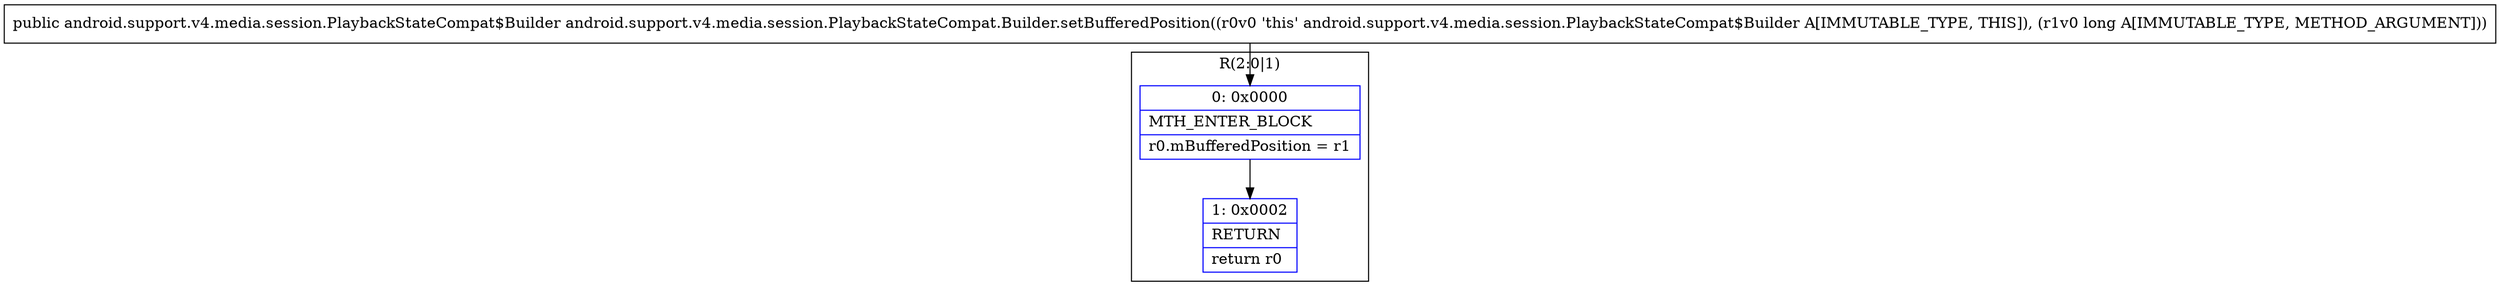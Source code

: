 digraph "CFG forandroid.support.v4.media.session.PlaybackStateCompat.Builder.setBufferedPosition(J)Landroid\/support\/v4\/media\/session\/PlaybackStateCompat$Builder;" {
subgraph cluster_Region_917372787 {
label = "R(2:0|1)";
node [shape=record,color=blue];
Node_0 [shape=record,label="{0\:\ 0x0000|MTH_ENTER_BLOCK\l|r0.mBufferedPosition = r1\l}"];
Node_1 [shape=record,label="{1\:\ 0x0002|RETURN\l|return r0\l}"];
}
MethodNode[shape=record,label="{public android.support.v4.media.session.PlaybackStateCompat$Builder android.support.v4.media.session.PlaybackStateCompat.Builder.setBufferedPosition((r0v0 'this' android.support.v4.media.session.PlaybackStateCompat$Builder A[IMMUTABLE_TYPE, THIS]), (r1v0 long A[IMMUTABLE_TYPE, METHOD_ARGUMENT])) }"];
MethodNode -> Node_0;
Node_0 -> Node_1;
}

